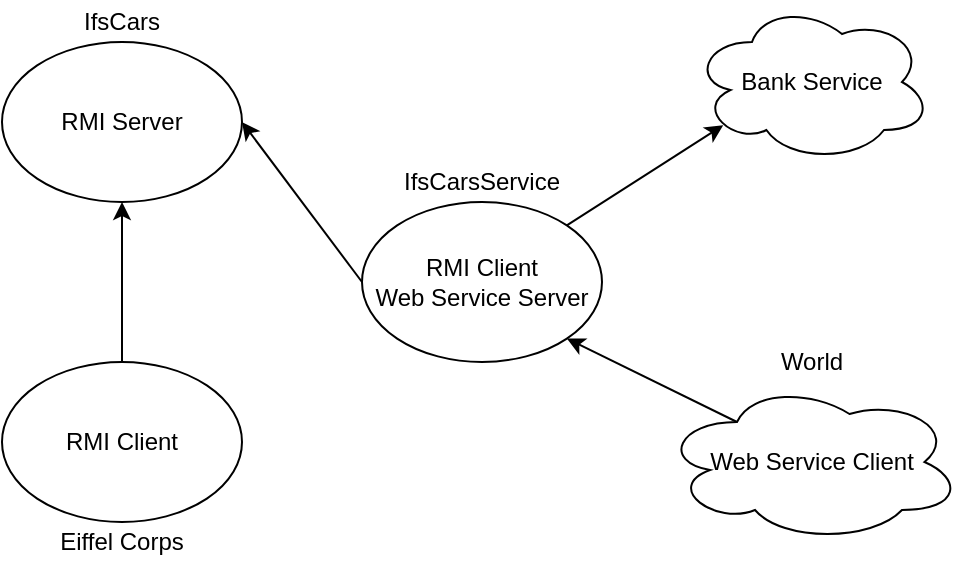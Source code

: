 <mxfile version="13.7.9" type="device"><diagram id="1D1XYy4sW0aFPYNihEgF" name="Pagina-1"><mxGraphModel dx="1038" dy="607" grid="1" gridSize="10" guides="1" tooltips="1" connect="1" arrows="1" fold="1" page="1" pageScale="1" pageWidth="827" pageHeight="1169" math="0" shadow="0"><root><mxCell id="0"/><mxCell id="1" parent="0"/><mxCell id="CFmpgsIzgjLKhf9pNHdk-1" value="RMI Server" style="ellipse;whiteSpace=wrap;html=1;" vertex="1" parent="1"><mxGeometry x="200" y="150" width="120" height="80" as="geometry"/></mxCell><mxCell id="CFmpgsIzgjLKhf9pNHdk-2" value="IfsCars" style="text;html=1;strokeColor=none;fillColor=none;align=center;verticalAlign=middle;whiteSpace=wrap;rounded=0;" vertex="1" parent="1"><mxGeometry x="240" y="130" width="40" height="20" as="geometry"/></mxCell><mxCell id="CFmpgsIzgjLKhf9pNHdk-7" style="rounded=0;orthogonalLoop=1;jettySize=auto;html=1;exitX=0.5;exitY=0;exitDx=0;exitDy=0;entryX=0.5;entryY=1;entryDx=0;entryDy=0;" edge="1" parent="1" source="CFmpgsIzgjLKhf9pNHdk-3" target="CFmpgsIzgjLKhf9pNHdk-1"><mxGeometry relative="1" as="geometry"/></mxCell><mxCell id="CFmpgsIzgjLKhf9pNHdk-3" value="RMI Client" style="ellipse;whiteSpace=wrap;html=1;" vertex="1" parent="1"><mxGeometry x="200" y="310" width="120" height="80" as="geometry"/></mxCell><mxCell id="CFmpgsIzgjLKhf9pNHdk-4" value="Eiffel Corps" style="text;html=1;strokeColor=none;fillColor=none;align=center;verticalAlign=middle;whiteSpace=wrap;rounded=0;" vertex="1" parent="1"><mxGeometry x="220" y="390" width="80" height="20" as="geometry"/></mxCell><mxCell id="CFmpgsIzgjLKhf9pNHdk-27" style="edgeStyle=none;rounded=0;orthogonalLoop=1;jettySize=auto;html=1;exitX=0.25;exitY=0.25;exitDx=0;exitDy=0;exitPerimeter=0;entryX=1;entryY=1;entryDx=0;entryDy=0;" edge="1" parent="1" source="CFmpgsIzgjLKhf9pNHdk-5" target="CFmpgsIzgjLKhf9pNHdk-25"><mxGeometry relative="1" as="geometry"/></mxCell><mxCell id="CFmpgsIzgjLKhf9pNHdk-5" value="Web Service Client" style="ellipse;shape=cloud;whiteSpace=wrap;html=1;" vertex="1" parent="1"><mxGeometry x="530" y="320" width="150" height="80" as="geometry"/></mxCell><mxCell id="CFmpgsIzgjLKhf9pNHdk-6" value="World" style="text;html=1;strokeColor=none;fillColor=none;align=center;verticalAlign=middle;whiteSpace=wrap;rounded=0;" vertex="1" parent="1"><mxGeometry x="585" y="300" width="40" height="20" as="geometry"/></mxCell><mxCell id="CFmpgsIzgjLKhf9pNHdk-26" style="edgeStyle=none;rounded=0;orthogonalLoop=1;jettySize=auto;html=1;exitX=0;exitY=0.5;exitDx=0;exitDy=0;entryX=1;entryY=0.5;entryDx=0;entryDy=0;" edge="1" parent="1" source="CFmpgsIzgjLKhf9pNHdk-25" target="CFmpgsIzgjLKhf9pNHdk-1"><mxGeometry relative="1" as="geometry"/></mxCell><mxCell id="CFmpgsIzgjLKhf9pNHdk-31" style="edgeStyle=none;rounded=0;orthogonalLoop=1;jettySize=auto;html=1;exitX=1;exitY=0;exitDx=0;exitDy=0;entryX=0.13;entryY=0.77;entryDx=0;entryDy=0;entryPerimeter=0;" edge="1" parent="1" source="CFmpgsIzgjLKhf9pNHdk-25" target="CFmpgsIzgjLKhf9pNHdk-30"><mxGeometry relative="1" as="geometry"/></mxCell><mxCell id="CFmpgsIzgjLKhf9pNHdk-25" value="RMI Client&lt;br&gt;Web Service Server" style="ellipse;whiteSpace=wrap;html=1;" vertex="1" parent="1"><mxGeometry x="380" y="230" width="120" height="80" as="geometry"/></mxCell><mxCell id="CFmpgsIzgjLKhf9pNHdk-29" value="IfsCarsService" style="text;html=1;strokeColor=none;fillColor=none;align=center;verticalAlign=middle;whiteSpace=wrap;rounded=0;" vertex="1" parent="1"><mxGeometry x="420" y="210" width="40" height="20" as="geometry"/></mxCell><mxCell id="CFmpgsIzgjLKhf9pNHdk-30" value="Bank Service" style="ellipse;shape=cloud;whiteSpace=wrap;html=1;" vertex="1" parent="1"><mxGeometry x="545" y="130" width="120" height="80" as="geometry"/></mxCell></root></mxGraphModel></diagram></mxfile>